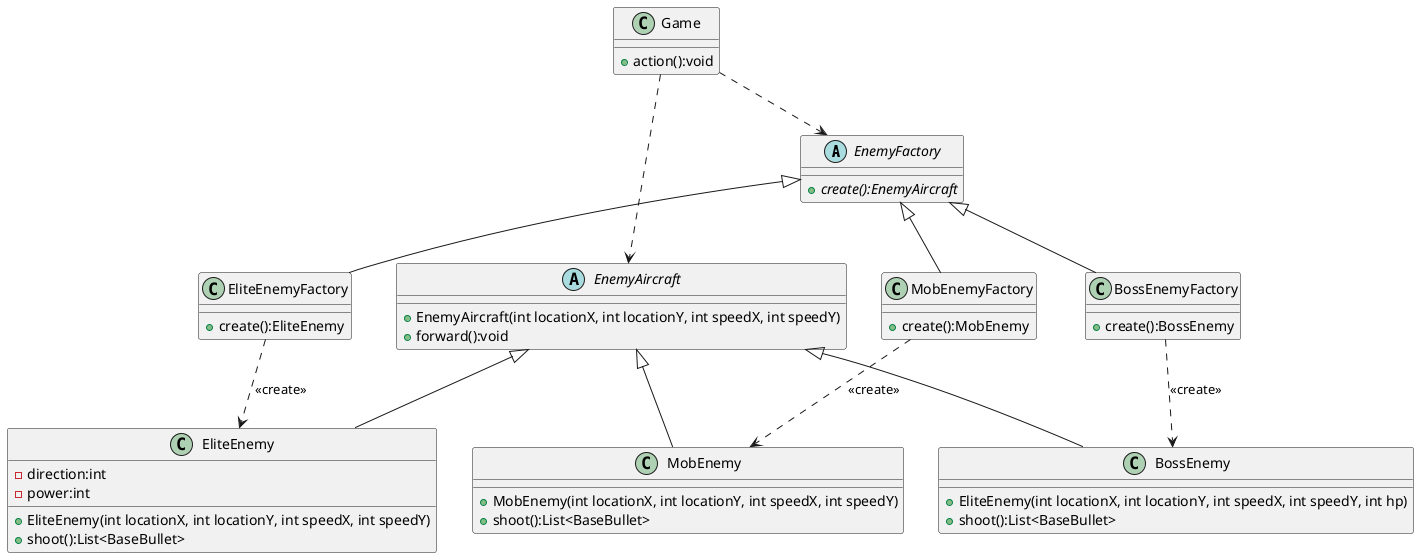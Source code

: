 @startuml
abstract class EnemyFactory{
    + {abstract} create():EnemyAircraft
}
class MobEnemyFactory{
    + create():MobEnemy
}
class EliteEnemyFactory{
    + create():EliteEnemy
}
class BossEnemyFactory{
    + create():BossEnemy
}

EnemyFactory <|-- MobEnemyFactory
EnemyFactory <|-- EliteEnemyFactory
EnemyFactory <|-- BossEnemyFactory

abstract class EnemyAircraft {
    + EnemyAircraft(int locationX, int locationY, int speedX, int speedY)
    + forward():void
}

class MobEnemy {
    + MobEnemy(int locationX, int locationY, int speedX, int speedY)
    + shoot():List<BaseBullet>
}

class EliteEnemy {
    - direction:int
    - power:int
    + EliteEnemy(int locationX, int locationY, int speedX, int speedY)
    + shoot():List<BaseBullet>
}

class BossEnemy {
    + EliteEnemy(int locationX, int locationY, int speedX, int speedY, int hp)
    + shoot():List<BaseBullet>
}

EnemyAircraft <|-- MobEnemy
EnemyAircraft <|-- EliteEnemy
EnemyAircraft <|-- BossEnemy
MobEnemyFactory ..> MobEnemy : <<create>>
EliteEnemyFactory ..> EliteEnemy : <<create>>
BossEnemyFactory ..> BossEnemy : <<create>>

class Game {
    + action():void
}

Game ..> EnemyFactory
Game ..> EnemyAircraft
@enduml